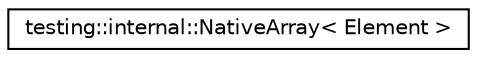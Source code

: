 digraph G
{
  edge [fontname="Helvetica",fontsize="10",labelfontname="Helvetica",labelfontsize="10"];
  node [fontname="Helvetica",fontsize="10",shape=record];
  rankdir="LR";
  Node1 [label="testing::internal::NativeArray\< Element \>",height=0.2,width=0.4,color="black", fillcolor="white", style="filled",URL="$classtesting_1_1internal_1_1NativeArray.html"];
}
